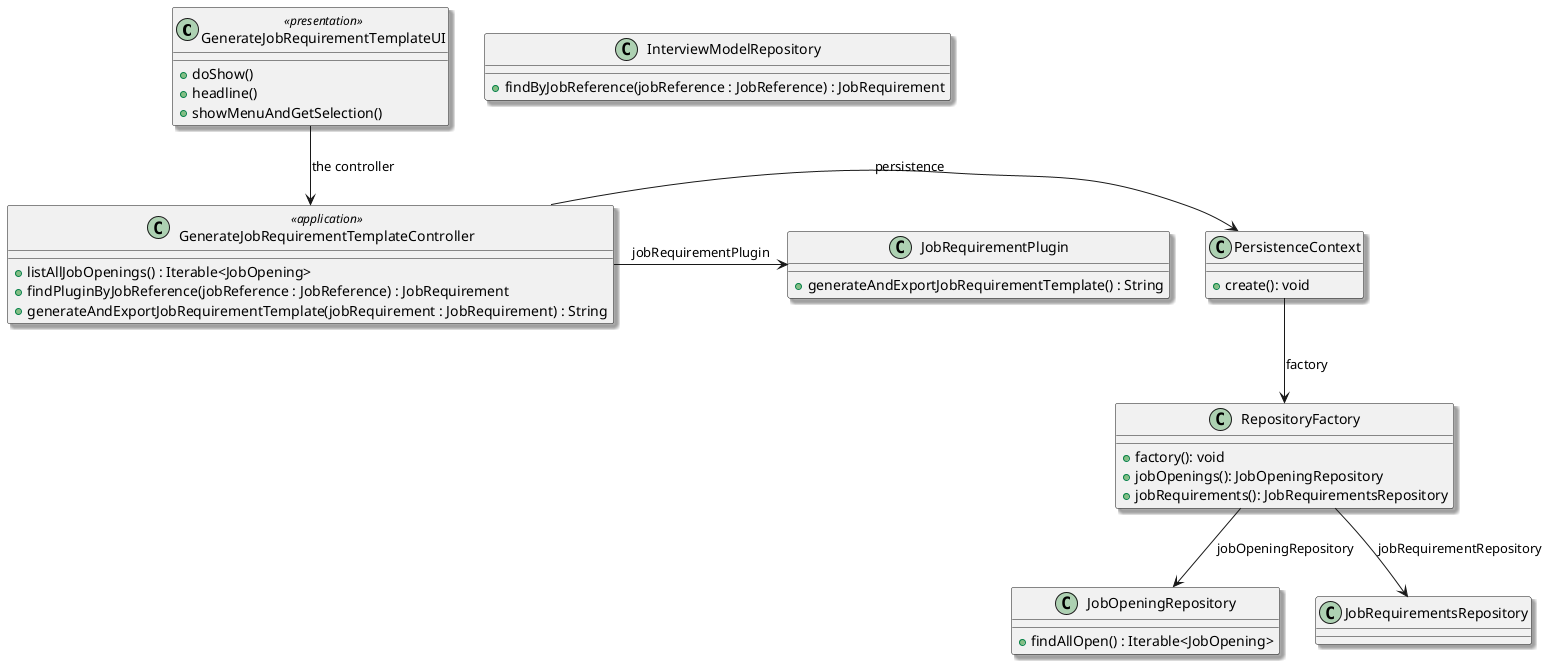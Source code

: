 @startuml
'skinparam
skinparam packageStyle rect
skinparam defaultFontName FG Virgil
skinparam shadowing true

class GenerateJobRequirementTemplateUI <<presentation>> {
    +doShow()
    +headline()
    +showMenuAndGetSelection()
}

class GenerateJobRequirementTemplateController <<application>> {
    +listAllJobOpenings() : Iterable<JobOpening>
    +findPluginByJobReference(jobReference : JobReference) : JobRequirement
    +generateAndExportJobRequirementTemplate(jobRequirement : JobRequirement) : String
}

class PersistenceContext {
    +create(): void
}

class RepositoryFactory {
    +factory(): void
    +jobOpenings(): JobOpeningRepository
    +jobRequirements(): JobRequirementsRepository
}

class JobOpeningRepository {
 + findAllOpen() : Iterable<JobOpening>
}

class InterviewModelRepository {
   + findByJobReference(jobReference : JobReference) : JobRequirement
}

class JobRequirementPlugin{
+generateAndExportJobRequirementTemplate() : String
}

GenerateJobRequirementTemplateUI --> GenerateJobRequirementTemplateController: the controller
GenerateJobRequirementTemplateController -> PersistenceContext : persistence
PersistenceContext --> RepositoryFactory : factory
RepositoryFactory --> JobOpeningRepository : jobOpeningRepository
RepositoryFactory --> JobRequirementsRepository : jobRequirementRepository
GenerateJobRequirementTemplateController -> JobRequirementPlugin : jobRequirementPlugin

@enduml